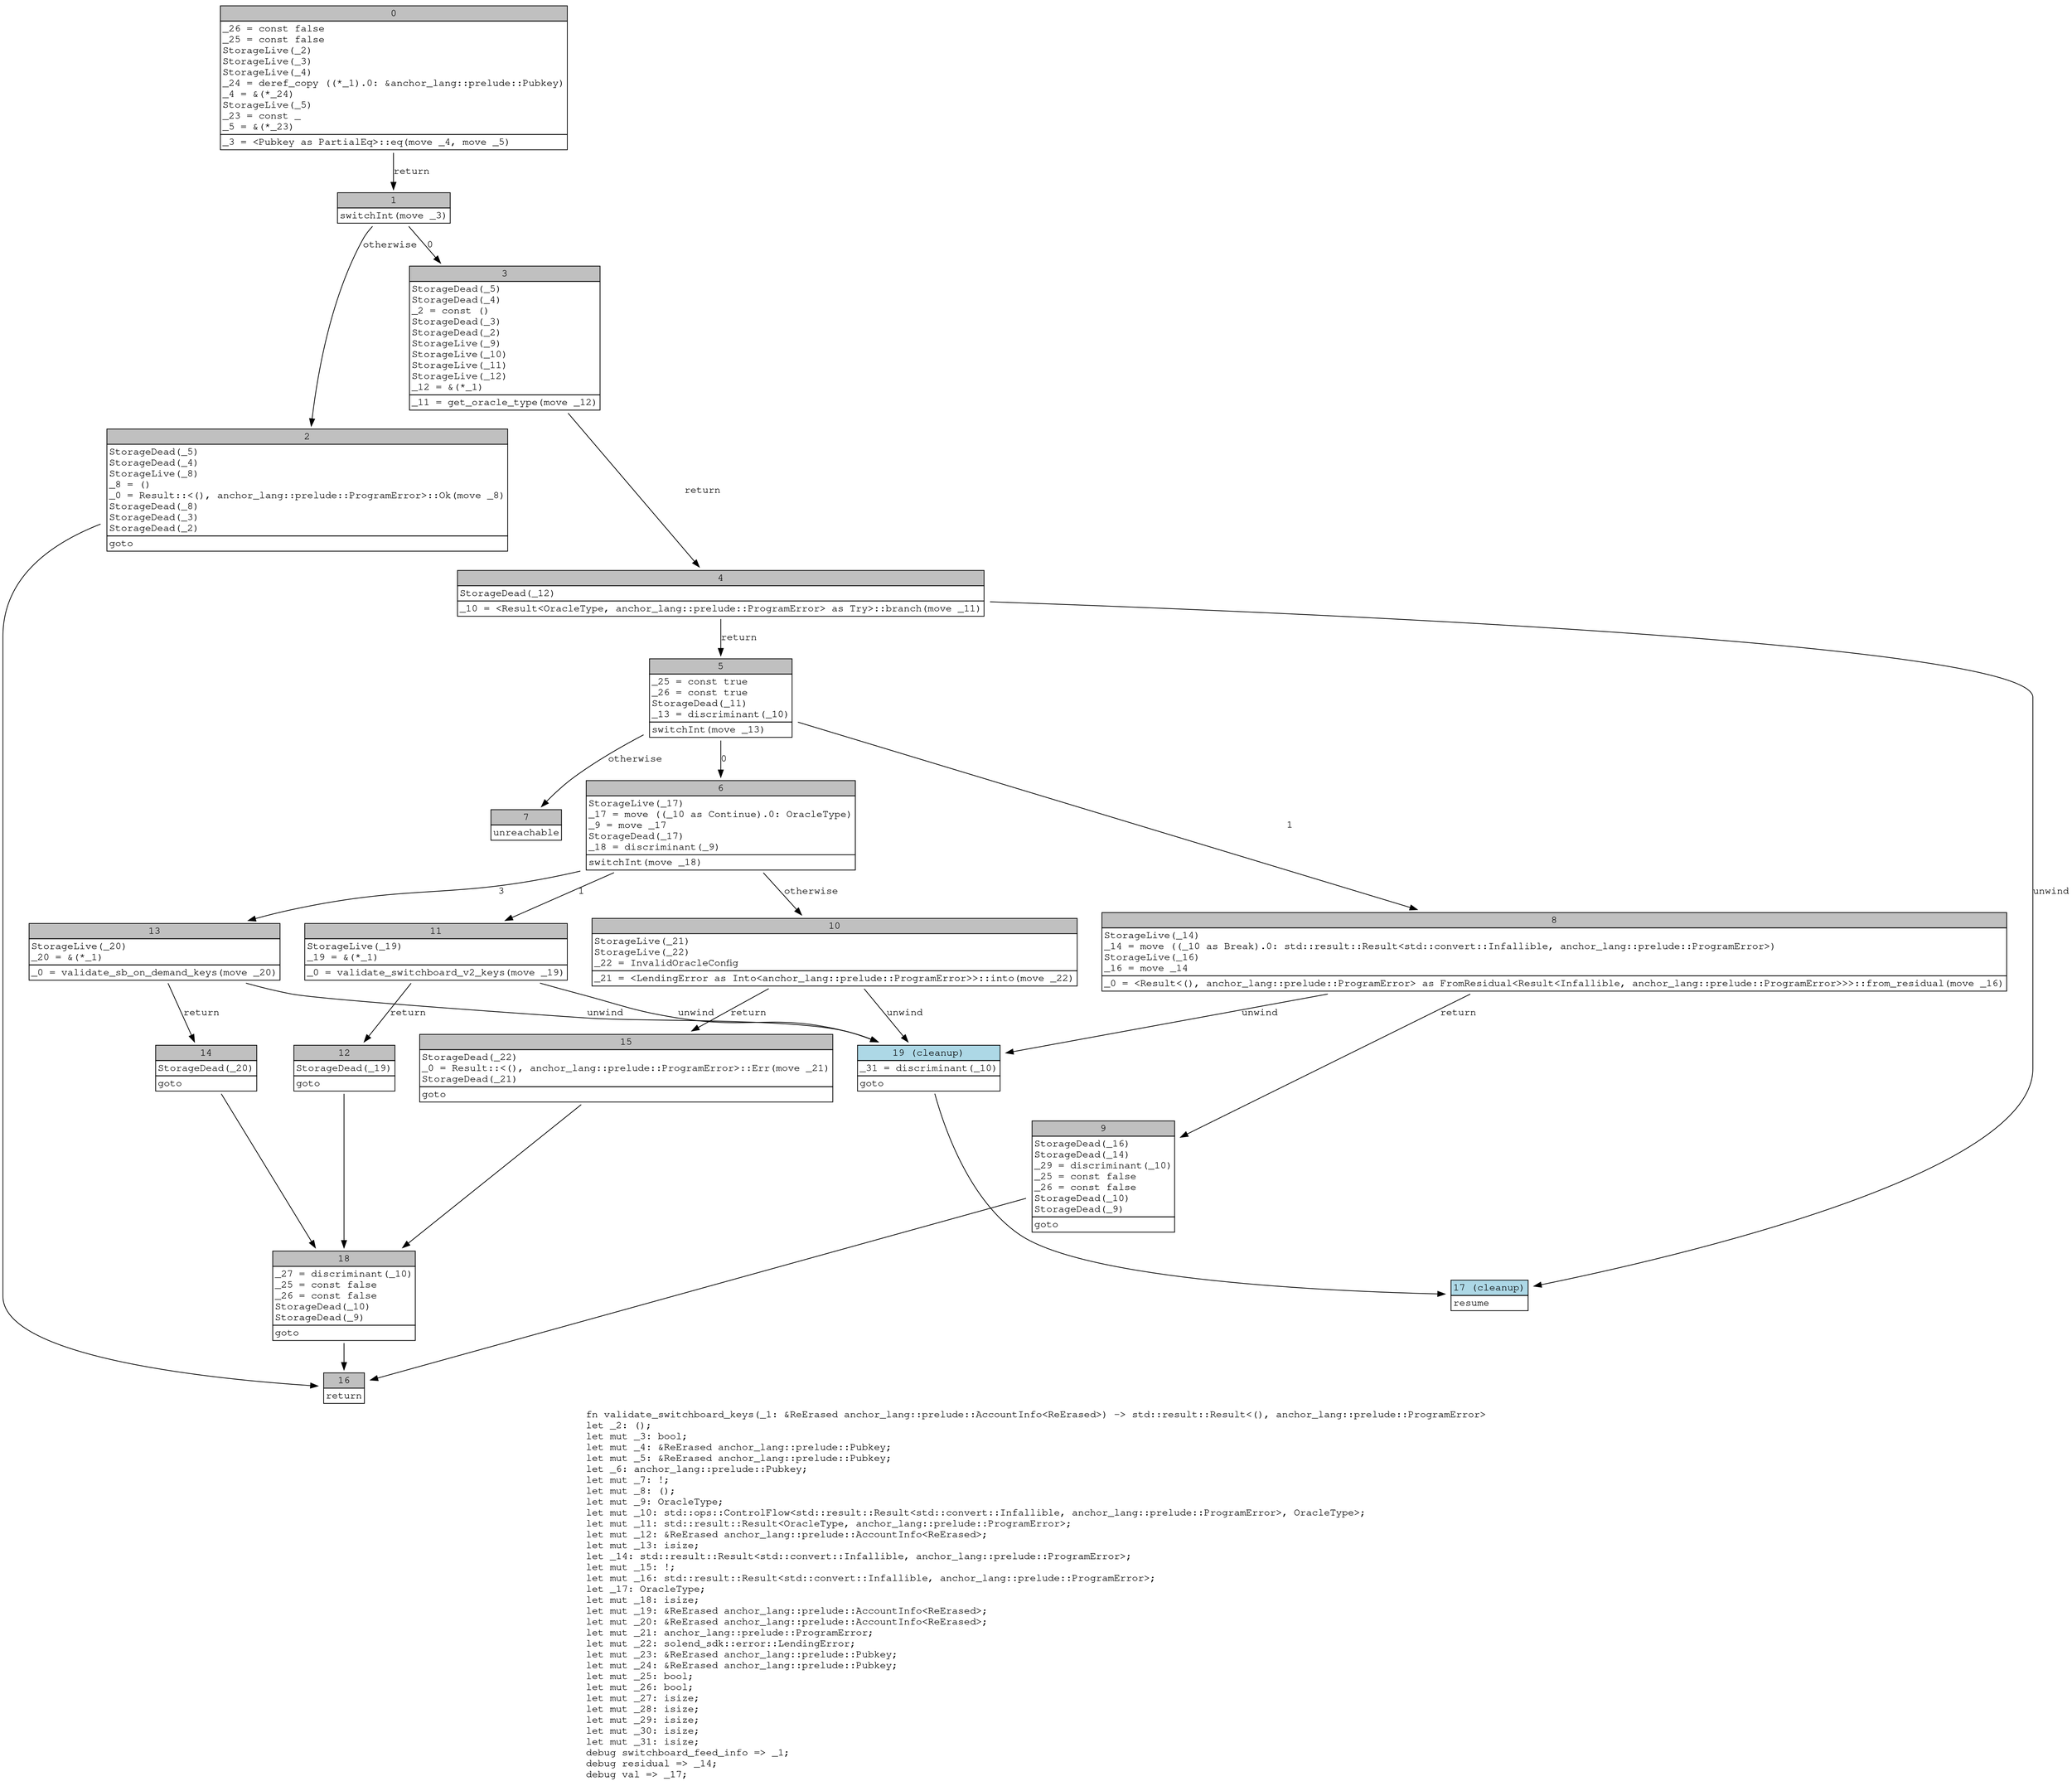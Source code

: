 digraph Mir_0_87 {
    graph [fontname="Courier, monospace"];
    node [fontname="Courier, monospace"];
    edge [fontname="Courier, monospace"];
    label=<fn validate_switchboard_keys(_1: &amp;ReErased anchor_lang::prelude::AccountInfo&lt;ReErased&gt;) -&gt; std::result::Result&lt;(), anchor_lang::prelude::ProgramError&gt;<br align="left"/>let _2: ();<br align="left"/>let mut _3: bool;<br align="left"/>let mut _4: &amp;ReErased anchor_lang::prelude::Pubkey;<br align="left"/>let mut _5: &amp;ReErased anchor_lang::prelude::Pubkey;<br align="left"/>let _6: anchor_lang::prelude::Pubkey;<br align="left"/>let mut _7: !;<br align="left"/>let mut _8: ();<br align="left"/>let mut _9: OracleType;<br align="left"/>let mut _10: std::ops::ControlFlow&lt;std::result::Result&lt;std::convert::Infallible, anchor_lang::prelude::ProgramError&gt;, OracleType&gt;;<br align="left"/>let mut _11: std::result::Result&lt;OracleType, anchor_lang::prelude::ProgramError&gt;;<br align="left"/>let mut _12: &amp;ReErased anchor_lang::prelude::AccountInfo&lt;ReErased&gt;;<br align="left"/>let mut _13: isize;<br align="left"/>let _14: std::result::Result&lt;std::convert::Infallible, anchor_lang::prelude::ProgramError&gt;;<br align="left"/>let mut _15: !;<br align="left"/>let mut _16: std::result::Result&lt;std::convert::Infallible, anchor_lang::prelude::ProgramError&gt;;<br align="left"/>let _17: OracleType;<br align="left"/>let mut _18: isize;<br align="left"/>let mut _19: &amp;ReErased anchor_lang::prelude::AccountInfo&lt;ReErased&gt;;<br align="left"/>let mut _20: &amp;ReErased anchor_lang::prelude::AccountInfo&lt;ReErased&gt;;<br align="left"/>let mut _21: anchor_lang::prelude::ProgramError;<br align="left"/>let mut _22: solend_sdk::error::LendingError;<br align="left"/>let mut _23: &amp;ReErased anchor_lang::prelude::Pubkey;<br align="left"/>let mut _24: &amp;ReErased anchor_lang::prelude::Pubkey;<br align="left"/>let mut _25: bool;<br align="left"/>let mut _26: bool;<br align="left"/>let mut _27: isize;<br align="left"/>let mut _28: isize;<br align="left"/>let mut _29: isize;<br align="left"/>let mut _30: isize;<br align="left"/>let mut _31: isize;<br align="left"/>debug switchboard_feed_info =&gt; _1;<br align="left"/>debug residual =&gt; _14;<br align="left"/>debug val =&gt; _17;<br align="left"/>>;
    bb0__0_87 [shape="none", label=<<table border="0" cellborder="1" cellspacing="0"><tr><td bgcolor="gray" align="center" colspan="1">0</td></tr><tr><td align="left" balign="left">_26 = const false<br/>_25 = const false<br/>StorageLive(_2)<br/>StorageLive(_3)<br/>StorageLive(_4)<br/>_24 = deref_copy ((*_1).0: &amp;anchor_lang::prelude::Pubkey)<br/>_4 = &amp;(*_24)<br/>StorageLive(_5)<br/>_23 = const _<br/>_5 = &amp;(*_23)<br/></td></tr><tr><td align="left">_3 = &lt;Pubkey as PartialEq&gt;::eq(move _4, move _5)</td></tr></table>>];
    bb1__0_87 [shape="none", label=<<table border="0" cellborder="1" cellspacing="0"><tr><td bgcolor="gray" align="center" colspan="1">1</td></tr><tr><td align="left">switchInt(move _3)</td></tr></table>>];
    bb2__0_87 [shape="none", label=<<table border="0" cellborder="1" cellspacing="0"><tr><td bgcolor="gray" align="center" colspan="1">2</td></tr><tr><td align="left" balign="left">StorageDead(_5)<br/>StorageDead(_4)<br/>StorageLive(_8)<br/>_8 = ()<br/>_0 = Result::&lt;(), anchor_lang::prelude::ProgramError&gt;::Ok(move _8)<br/>StorageDead(_8)<br/>StorageDead(_3)<br/>StorageDead(_2)<br/></td></tr><tr><td align="left">goto</td></tr></table>>];
    bb3__0_87 [shape="none", label=<<table border="0" cellborder="1" cellspacing="0"><tr><td bgcolor="gray" align="center" colspan="1">3</td></tr><tr><td align="left" balign="left">StorageDead(_5)<br/>StorageDead(_4)<br/>_2 = const ()<br/>StorageDead(_3)<br/>StorageDead(_2)<br/>StorageLive(_9)<br/>StorageLive(_10)<br/>StorageLive(_11)<br/>StorageLive(_12)<br/>_12 = &amp;(*_1)<br/></td></tr><tr><td align="left">_11 = get_oracle_type(move _12)</td></tr></table>>];
    bb4__0_87 [shape="none", label=<<table border="0" cellborder="1" cellspacing="0"><tr><td bgcolor="gray" align="center" colspan="1">4</td></tr><tr><td align="left" balign="left">StorageDead(_12)<br/></td></tr><tr><td align="left">_10 = &lt;Result&lt;OracleType, anchor_lang::prelude::ProgramError&gt; as Try&gt;::branch(move _11)</td></tr></table>>];
    bb5__0_87 [shape="none", label=<<table border="0" cellborder="1" cellspacing="0"><tr><td bgcolor="gray" align="center" colspan="1">5</td></tr><tr><td align="left" balign="left">_25 = const true<br/>_26 = const true<br/>StorageDead(_11)<br/>_13 = discriminant(_10)<br/></td></tr><tr><td align="left">switchInt(move _13)</td></tr></table>>];
    bb6__0_87 [shape="none", label=<<table border="0" cellborder="1" cellspacing="0"><tr><td bgcolor="gray" align="center" colspan="1">6</td></tr><tr><td align="left" balign="left">StorageLive(_17)<br/>_17 = move ((_10 as Continue).0: OracleType)<br/>_9 = move _17<br/>StorageDead(_17)<br/>_18 = discriminant(_9)<br/></td></tr><tr><td align="left">switchInt(move _18)</td></tr></table>>];
    bb7__0_87 [shape="none", label=<<table border="0" cellborder="1" cellspacing="0"><tr><td bgcolor="gray" align="center" colspan="1">7</td></tr><tr><td align="left">unreachable</td></tr></table>>];
    bb8__0_87 [shape="none", label=<<table border="0" cellborder="1" cellspacing="0"><tr><td bgcolor="gray" align="center" colspan="1">8</td></tr><tr><td align="left" balign="left">StorageLive(_14)<br/>_14 = move ((_10 as Break).0: std::result::Result&lt;std::convert::Infallible, anchor_lang::prelude::ProgramError&gt;)<br/>StorageLive(_16)<br/>_16 = move _14<br/></td></tr><tr><td align="left">_0 = &lt;Result&lt;(), anchor_lang::prelude::ProgramError&gt; as FromResidual&lt;Result&lt;Infallible, anchor_lang::prelude::ProgramError&gt;&gt;&gt;::from_residual(move _16)</td></tr></table>>];
    bb9__0_87 [shape="none", label=<<table border="0" cellborder="1" cellspacing="0"><tr><td bgcolor="gray" align="center" colspan="1">9</td></tr><tr><td align="left" balign="left">StorageDead(_16)<br/>StorageDead(_14)<br/>_29 = discriminant(_10)<br/>_25 = const false<br/>_26 = const false<br/>StorageDead(_10)<br/>StorageDead(_9)<br/></td></tr><tr><td align="left">goto</td></tr></table>>];
    bb10__0_87 [shape="none", label=<<table border="0" cellborder="1" cellspacing="0"><tr><td bgcolor="gray" align="center" colspan="1">10</td></tr><tr><td align="left" balign="left">StorageLive(_21)<br/>StorageLive(_22)<br/>_22 = InvalidOracleConfig<br/></td></tr><tr><td align="left">_21 = &lt;LendingError as Into&lt;anchor_lang::prelude::ProgramError&gt;&gt;::into(move _22)</td></tr></table>>];
    bb11__0_87 [shape="none", label=<<table border="0" cellborder="1" cellspacing="0"><tr><td bgcolor="gray" align="center" colspan="1">11</td></tr><tr><td align="left" balign="left">StorageLive(_19)<br/>_19 = &amp;(*_1)<br/></td></tr><tr><td align="left">_0 = validate_switchboard_v2_keys(move _19)</td></tr></table>>];
    bb12__0_87 [shape="none", label=<<table border="0" cellborder="1" cellspacing="0"><tr><td bgcolor="gray" align="center" colspan="1">12</td></tr><tr><td align="left" balign="left">StorageDead(_19)<br/></td></tr><tr><td align="left">goto</td></tr></table>>];
    bb13__0_87 [shape="none", label=<<table border="0" cellborder="1" cellspacing="0"><tr><td bgcolor="gray" align="center" colspan="1">13</td></tr><tr><td align="left" balign="left">StorageLive(_20)<br/>_20 = &amp;(*_1)<br/></td></tr><tr><td align="left">_0 = validate_sb_on_demand_keys(move _20)</td></tr></table>>];
    bb14__0_87 [shape="none", label=<<table border="0" cellborder="1" cellspacing="0"><tr><td bgcolor="gray" align="center" colspan="1">14</td></tr><tr><td align="left" balign="left">StorageDead(_20)<br/></td></tr><tr><td align="left">goto</td></tr></table>>];
    bb15__0_87 [shape="none", label=<<table border="0" cellborder="1" cellspacing="0"><tr><td bgcolor="gray" align="center" colspan="1">15</td></tr><tr><td align="left" balign="left">StorageDead(_22)<br/>_0 = Result::&lt;(), anchor_lang::prelude::ProgramError&gt;::Err(move _21)<br/>StorageDead(_21)<br/></td></tr><tr><td align="left">goto</td></tr></table>>];
    bb16__0_87 [shape="none", label=<<table border="0" cellborder="1" cellspacing="0"><tr><td bgcolor="gray" align="center" colspan="1">16</td></tr><tr><td align="left">return</td></tr></table>>];
    bb17__0_87 [shape="none", label=<<table border="0" cellborder="1" cellspacing="0"><tr><td bgcolor="lightblue" align="center" colspan="1">17 (cleanup)</td></tr><tr><td align="left">resume</td></tr></table>>];
    bb18__0_87 [shape="none", label=<<table border="0" cellborder="1" cellspacing="0"><tr><td bgcolor="gray" align="center" colspan="1">18</td></tr><tr><td align="left" balign="left">_27 = discriminant(_10)<br/>_25 = const false<br/>_26 = const false<br/>StorageDead(_10)<br/>StorageDead(_9)<br/></td></tr><tr><td align="left">goto</td></tr></table>>];
    bb19__0_87 [shape="none", label=<<table border="0" cellborder="1" cellspacing="0"><tr><td bgcolor="lightblue" align="center" colspan="1">19 (cleanup)</td></tr><tr><td align="left" balign="left">_31 = discriminant(_10)<br/></td></tr><tr><td align="left">goto</td></tr></table>>];
    bb0__0_87 -> bb1__0_87 [label="return"];
    bb1__0_87 -> bb3__0_87 [label="0"];
    bb1__0_87 -> bb2__0_87 [label="otherwise"];
    bb2__0_87 -> bb16__0_87 [label=""];
    bb3__0_87 -> bb4__0_87 [label="return"];
    bb4__0_87 -> bb5__0_87 [label="return"];
    bb4__0_87 -> bb17__0_87 [label="unwind"];
    bb5__0_87 -> bb6__0_87 [label="0"];
    bb5__0_87 -> bb8__0_87 [label="1"];
    bb5__0_87 -> bb7__0_87 [label="otherwise"];
    bb6__0_87 -> bb11__0_87 [label="1"];
    bb6__0_87 -> bb13__0_87 [label="3"];
    bb6__0_87 -> bb10__0_87 [label="otherwise"];
    bb8__0_87 -> bb9__0_87 [label="return"];
    bb8__0_87 -> bb19__0_87 [label="unwind"];
    bb9__0_87 -> bb16__0_87 [label=""];
    bb10__0_87 -> bb15__0_87 [label="return"];
    bb10__0_87 -> bb19__0_87 [label="unwind"];
    bb11__0_87 -> bb12__0_87 [label="return"];
    bb11__0_87 -> bb19__0_87 [label="unwind"];
    bb12__0_87 -> bb18__0_87 [label=""];
    bb13__0_87 -> bb14__0_87 [label="return"];
    bb13__0_87 -> bb19__0_87 [label="unwind"];
    bb14__0_87 -> bb18__0_87 [label=""];
    bb15__0_87 -> bb18__0_87 [label=""];
    bb18__0_87 -> bb16__0_87 [label=""];
    bb19__0_87 -> bb17__0_87 [label=""];
}
